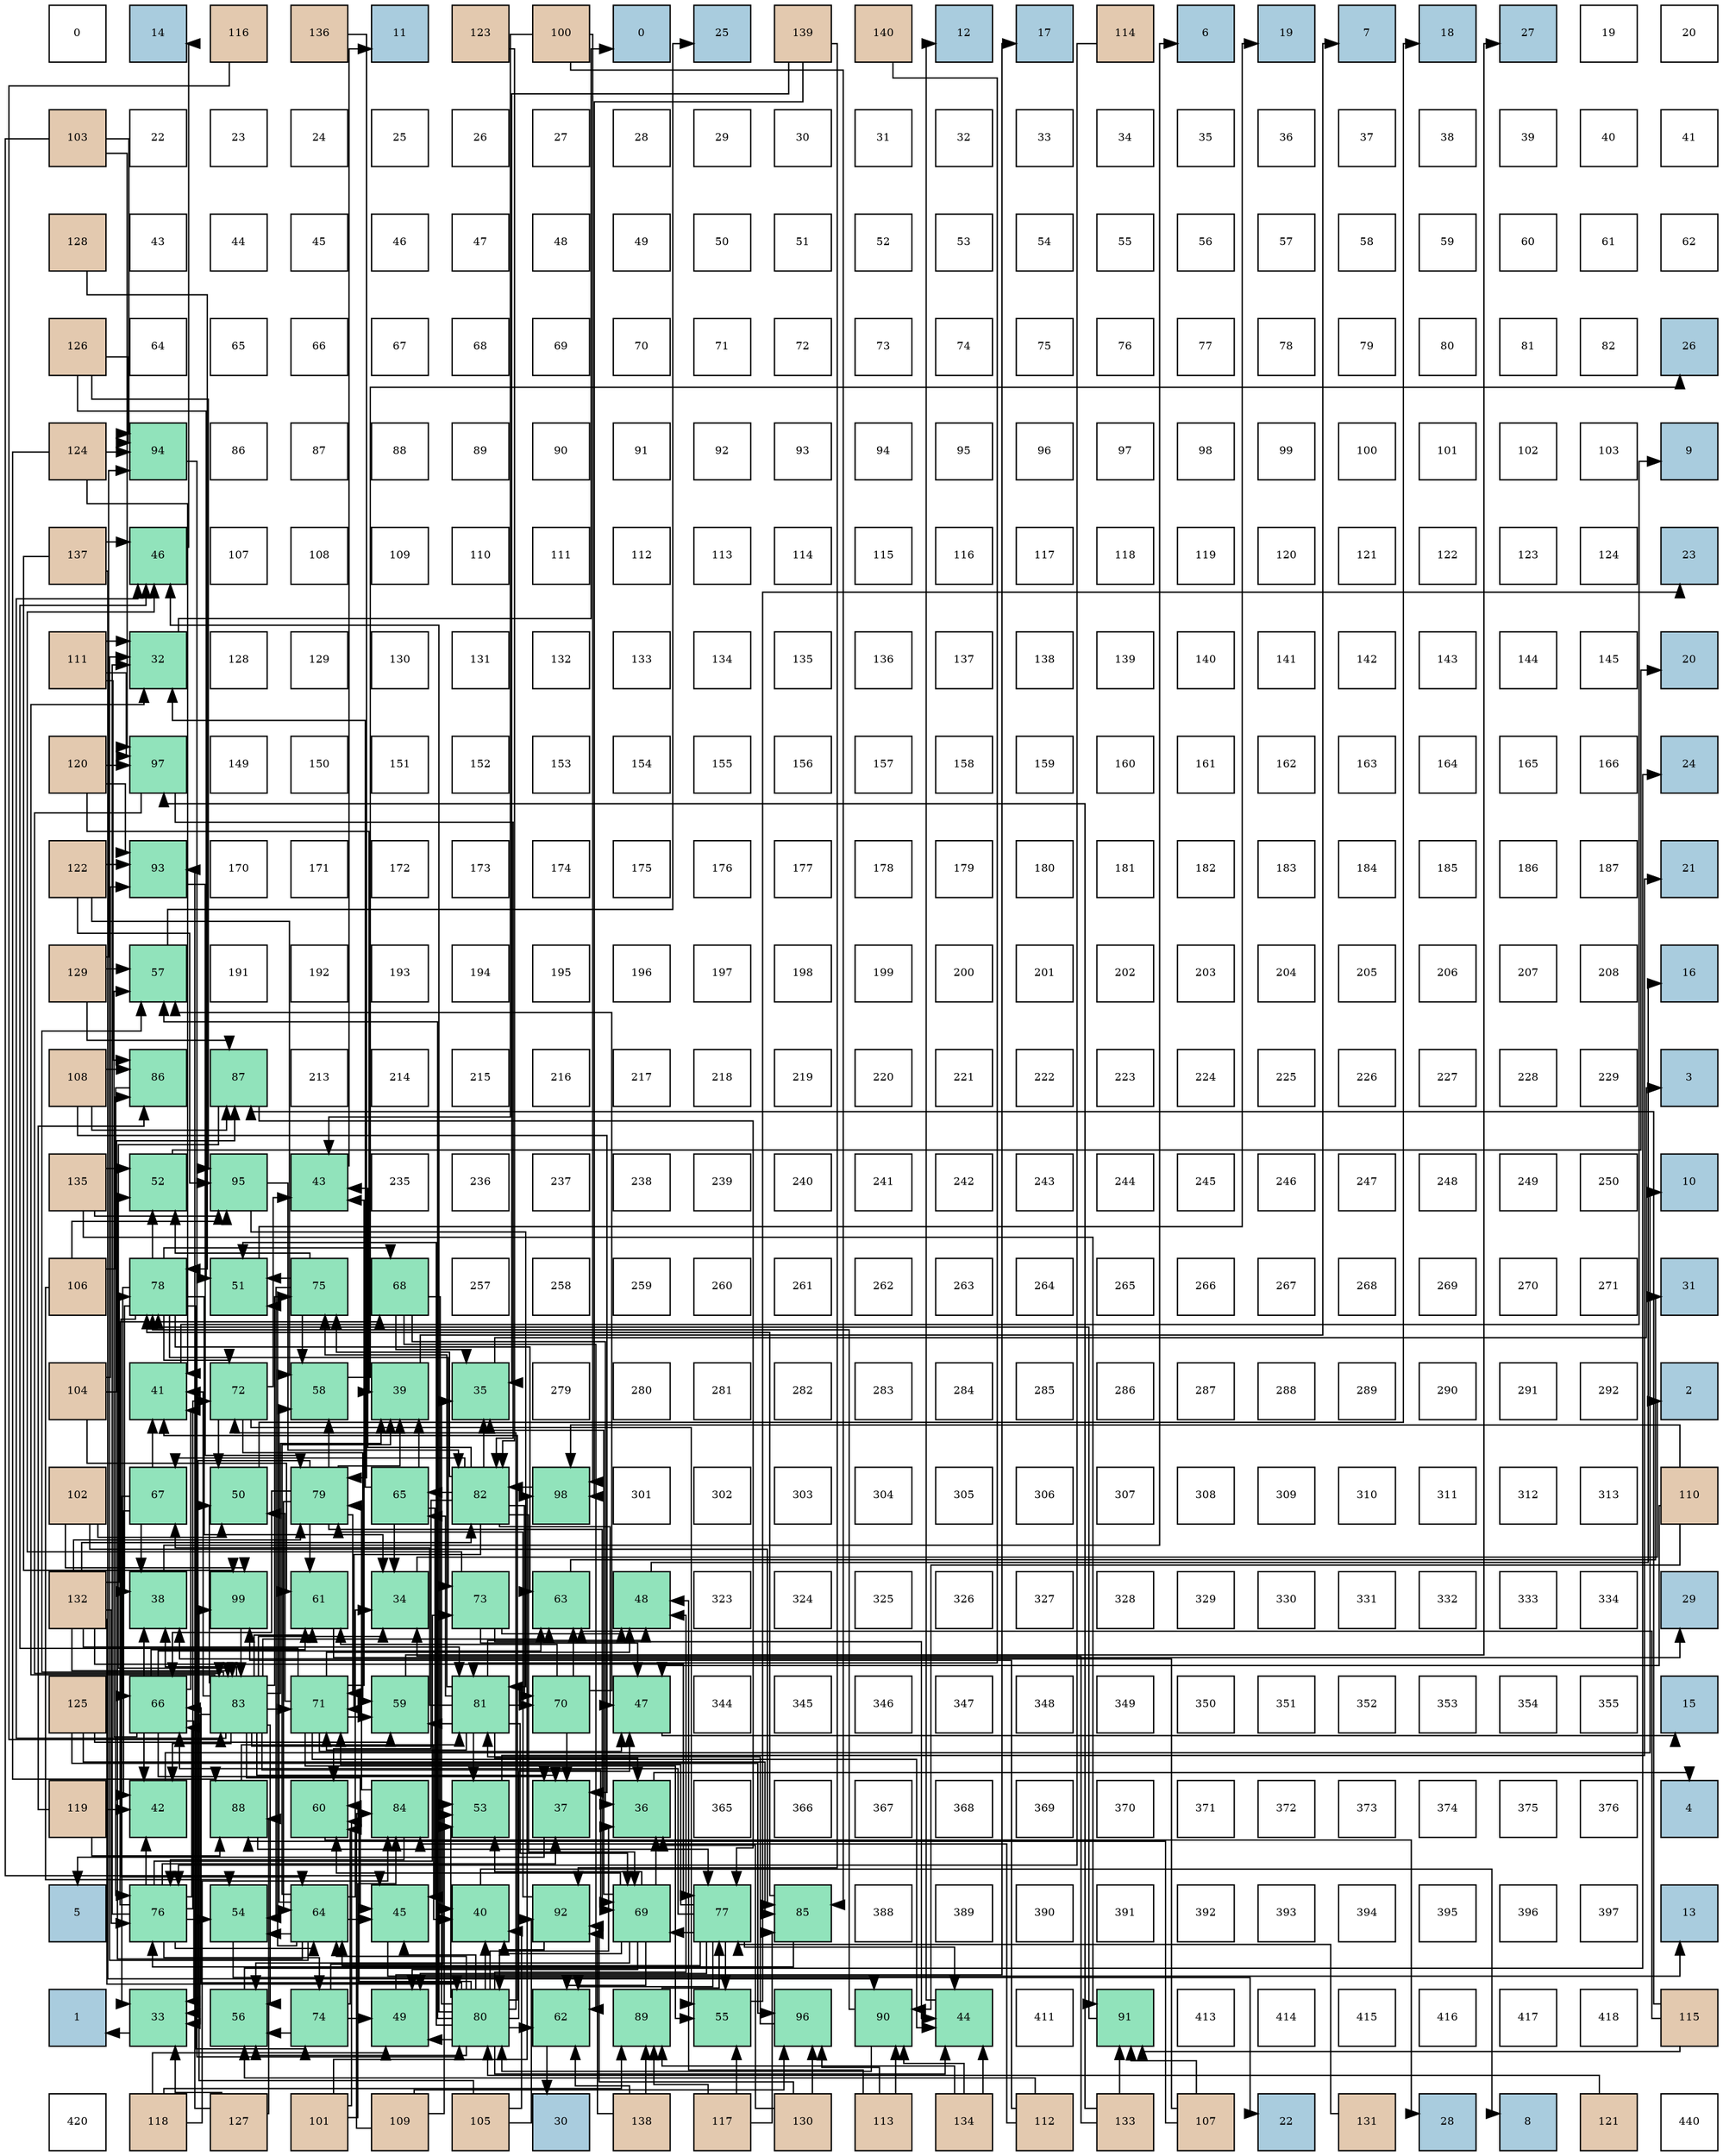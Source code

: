 digraph layout{
 rankdir=TB;
 splines=ortho;
 node [style=filled shape=square fixedsize=true width=0.6];
0[label="0", fontsize=8, fillcolor="#ffffff"];
1[label="14", fontsize=8, fillcolor="#a9ccde"];
2[label="116", fontsize=8, fillcolor="#e3c9af"];
3[label="136", fontsize=8, fillcolor="#e3c9af"];
4[label="11", fontsize=8, fillcolor="#a9ccde"];
5[label="123", fontsize=8, fillcolor="#e3c9af"];
6[label="100", fontsize=8, fillcolor="#e3c9af"];
7[label="0", fontsize=8, fillcolor="#a9ccde"];
8[label="25", fontsize=8, fillcolor="#a9ccde"];
9[label="139", fontsize=8, fillcolor="#e3c9af"];
10[label="140", fontsize=8, fillcolor="#e3c9af"];
11[label="12", fontsize=8, fillcolor="#a9ccde"];
12[label="17", fontsize=8, fillcolor="#a9ccde"];
13[label="114", fontsize=8, fillcolor="#e3c9af"];
14[label="6", fontsize=8, fillcolor="#a9ccde"];
15[label="19", fontsize=8, fillcolor="#a9ccde"];
16[label="7", fontsize=8, fillcolor="#a9ccde"];
17[label="18", fontsize=8, fillcolor="#a9ccde"];
18[label="27", fontsize=8, fillcolor="#a9ccde"];
19[label="19", fontsize=8, fillcolor="#ffffff"];
20[label="20", fontsize=8, fillcolor="#ffffff"];
21[label="103", fontsize=8, fillcolor="#e3c9af"];
22[label="22", fontsize=8, fillcolor="#ffffff"];
23[label="23", fontsize=8, fillcolor="#ffffff"];
24[label="24", fontsize=8, fillcolor="#ffffff"];
25[label="25", fontsize=8, fillcolor="#ffffff"];
26[label="26", fontsize=8, fillcolor="#ffffff"];
27[label="27", fontsize=8, fillcolor="#ffffff"];
28[label="28", fontsize=8, fillcolor="#ffffff"];
29[label="29", fontsize=8, fillcolor="#ffffff"];
30[label="30", fontsize=8, fillcolor="#ffffff"];
31[label="31", fontsize=8, fillcolor="#ffffff"];
32[label="32", fontsize=8, fillcolor="#ffffff"];
33[label="33", fontsize=8, fillcolor="#ffffff"];
34[label="34", fontsize=8, fillcolor="#ffffff"];
35[label="35", fontsize=8, fillcolor="#ffffff"];
36[label="36", fontsize=8, fillcolor="#ffffff"];
37[label="37", fontsize=8, fillcolor="#ffffff"];
38[label="38", fontsize=8, fillcolor="#ffffff"];
39[label="39", fontsize=8, fillcolor="#ffffff"];
40[label="40", fontsize=8, fillcolor="#ffffff"];
41[label="41", fontsize=8, fillcolor="#ffffff"];
42[label="128", fontsize=8, fillcolor="#e3c9af"];
43[label="43", fontsize=8, fillcolor="#ffffff"];
44[label="44", fontsize=8, fillcolor="#ffffff"];
45[label="45", fontsize=8, fillcolor="#ffffff"];
46[label="46", fontsize=8, fillcolor="#ffffff"];
47[label="47", fontsize=8, fillcolor="#ffffff"];
48[label="48", fontsize=8, fillcolor="#ffffff"];
49[label="49", fontsize=8, fillcolor="#ffffff"];
50[label="50", fontsize=8, fillcolor="#ffffff"];
51[label="51", fontsize=8, fillcolor="#ffffff"];
52[label="52", fontsize=8, fillcolor="#ffffff"];
53[label="53", fontsize=8, fillcolor="#ffffff"];
54[label="54", fontsize=8, fillcolor="#ffffff"];
55[label="55", fontsize=8, fillcolor="#ffffff"];
56[label="56", fontsize=8, fillcolor="#ffffff"];
57[label="57", fontsize=8, fillcolor="#ffffff"];
58[label="58", fontsize=8, fillcolor="#ffffff"];
59[label="59", fontsize=8, fillcolor="#ffffff"];
60[label="60", fontsize=8, fillcolor="#ffffff"];
61[label="61", fontsize=8, fillcolor="#ffffff"];
62[label="62", fontsize=8, fillcolor="#ffffff"];
63[label="126", fontsize=8, fillcolor="#e3c9af"];
64[label="64", fontsize=8, fillcolor="#ffffff"];
65[label="65", fontsize=8, fillcolor="#ffffff"];
66[label="66", fontsize=8, fillcolor="#ffffff"];
67[label="67", fontsize=8, fillcolor="#ffffff"];
68[label="68", fontsize=8, fillcolor="#ffffff"];
69[label="69", fontsize=8, fillcolor="#ffffff"];
70[label="70", fontsize=8, fillcolor="#ffffff"];
71[label="71", fontsize=8, fillcolor="#ffffff"];
72[label="72", fontsize=8, fillcolor="#ffffff"];
73[label="73", fontsize=8, fillcolor="#ffffff"];
74[label="74", fontsize=8, fillcolor="#ffffff"];
75[label="75", fontsize=8, fillcolor="#ffffff"];
76[label="76", fontsize=8, fillcolor="#ffffff"];
77[label="77", fontsize=8, fillcolor="#ffffff"];
78[label="78", fontsize=8, fillcolor="#ffffff"];
79[label="79", fontsize=8, fillcolor="#ffffff"];
80[label="80", fontsize=8, fillcolor="#ffffff"];
81[label="81", fontsize=8, fillcolor="#ffffff"];
82[label="82", fontsize=8, fillcolor="#ffffff"];
83[label="26", fontsize=8, fillcolor="#a9ccde"];
84[label="124", fontsize=8, fillcolor="#e3c9af"];
85[label="94", fontsize=8, fillcolor="#91e3bb"];
86[label="86", fontsize=8, fillcolor="#ffffff"];
87[label="87", fontsize=8, fillcolor="#ffffff"];
88[label="88", fontsize=8, fillcolor="#ffffff"];
89[label="89", fontsize=8, fillcolor="#ffffff"];
90[label="90", fontsize=8, fillcolor="#ffffff"];
91[label="91", fontsize=8, fillcolor="#ffffff"];
92[label="92", fontsize=8, fillcolor="#ffffff"];
93[label="93", fontsize=8, fillcolor="#ffffff"];
94[label="94", fontsize=8, fillcolor="#ffffff"];
95[label="95", fontsize=8, fillcolor="#ffffff"];
96[label="96", fontsize=8, fillcolor="#ffffff"];
97[label="97", fontsize=8, fillcolor="#ffffff"];
98[label="98", fontsize=8, fillcolor="#ffffff"];
99[label="99", fontsize=8, fillcolor="#ffffff"];
100[label="100", fontsize=8, fillcolor="#ffffff"];
101[label="101", fontsize=8, fillcolor="#ffffff"];
102[label="102", fontsize=8, fillcolor="#ffffff"];
103[label="103", fontsize=8, fillcolor="#ffffff"];
104[label="9", fontsize=8, fillcolor="#a9ccde"];
105[label="137", fontsize=8, fillcolor="#e3c9af"];
106[label="46", fontsize=8, fillcolor="#91e3bb"];
107[label="107", fontsize=8, fillcolor="#ffffff"];
108[label="108", fontsize=8, fillcolor="#ffffff"];
109[label="109", fontsize=8, fillcolor="#ffffff"];
110[label="110", fontsize=8, fillcolor="#ffffff"];
111[label="111", fontsize=8, fillcolor="#ffffff"];
112[label="112", fontsize=8, fillcolor="#ffffff"];
113[label="113", fontsize=8, fillcolor="#ffffff"];
114[label="114", fontsize=8, fillcolor="#ffffff"];
115[label="115", fontsize=8, fillcolor="#ffffff"];
116[label="116", fontsize=8, fillcolor="#ffffff"];
117[label="117", fontsize=8, fillcolor="#ffffff"];
118[label="118", fontsize=8, fillcolor="#ffffff"];
119[label="119", fontsize=8, fillcolor="#ffffff"];
120[label="120", fontsize=8, fillcolor="#ffffff"];
121[label="121", fontsize=8, fillcolor="#ffffff"];
122[label="122", fontsize=8, fillcolor="#ffffff"];
123[label="123", fontsize=8, fillcolor="#ffffff"];
124[label="124", fontsize=8, fillcolor="#ffffff"];
125[label="23", fontsize=8, fillcolor="#a9ccde"];
126[label="111", fontsize=8, fillcolor="#e3c9af"];
127[label="32", fontsize=8, fillcolor="#91e3bb"];
128[label="128", fontsize=8, fillcolor="#ffffff"];
129[label="129", fontsize=8, fillcolor="#ffffff"];
130[label="130", fontsize=8, fillcolor="#ffffff"];
131[label="131", fontsize=8, fillcolor="#ffffff"];
132[label="132", fontsize=8, fillcolor="#ffffff"];
133[label="133", fontsize=8, fillcolor="#ffffff"];
134[label="134", fontsize=8, fillcolor="#ffffff"];
135[label="135", fontsize=8, fillcolor="#ffffff"];
136[label="136", fontsize=8, fillcolor="#ffffff"];
137[label="137", fontsize=8, fillcolor="#ffffff"];
138[label="138", fontsize=8, fillcolor="#ffffff"];
139[label="139", fontsize=8, fillcolor="#ffffff"];
140[label="140", fontsize=8, fillcolor="#ffffff"];
141[label="141", fontsize=8, fillcolor="#ffffff"];
142[label="142", fontsize=8, fillcolor="#ffffff"];
143[label="143", fontsize=8, fillcolor="#ffffff"];
144[label="144", fontsize=8, fillcolor="#ffffff"];
145[label="145", fontsize=8, fillcolor="#ffffff"];
146[label="20", fontsize=8, fillcolor="#a9ccde"];
147[label="120", fontsize=8, fillcolor="#e3c9af"];
148[label="97", fontsize=8, fillcolor="#91e3bb"];
149[label="149", fontsize=8, fillcolor="#ffffff"];
150[label="150", fontsize=8, fillcolor="#ffffff"];
151[label="151", fontsize=8, fillcolor="#ffffff"];
152[label="152", fontsize=8, fillcolor="#ffffff"];
153[label="153", fontsize=8, fillcolor="#ffffff"];
154[label="154", fontsize=8, fillcolor="#ffffff"];
155[label="155", fontsize=8, fillcolor="#ffffff"];
156[label="156", fontsize=8, fillcolor="#ffffff"];
157[label="157", fontsize=8, fillcolor="#ffffff"];
158[label="158", fontsize=8, fillcolor="#ffffff"];
159[label="159", fontsize=8, fillcolor="#ffffff"];
160[label="160", fontsize=8, fillcolor="#ffffff"];
161[label="161", fontsize=8, fillcolor="#ffffff"];
162[label="162", fontsize=8, fillcolor="#ffffff"];
163[label="163", fontsize=8, fillcolor="#ffffff"];
164[label="164", fontsize=8, fillcolor="#ffffff"];
165[label="165", fontsize=8, fillcolor="#ffffff"];
166[label="166", fontsize=8, fillcolor="#ffffff"];
167[label="24", fontsize=8, fillcolor="#a9ccde"];
168[label="122", fontsize=8, fillcolor="#e3c9af"];
169[label="93", fontsize=8, fillcolor="#91e3bb"];
170[label="170", fontsize=8, fillcolor="#ffffff"];
171[label="171", fontsize=8, fillcolor="#ffffff"];
172[label="172", fontsize=8, fillcolor="#ffffff"];
173[label="173", fontsize=8, fillcolor="#ffffff"];
174[label="174", fontsize=8, fillcolor="#ffffff"];
175[label="175", fontsize=8, fillcolor="#ffffff"];
176[label="176", fontsize=8, fillcolor="#ffffff"];
177[label="177", fontsize=8, fillcolor="#ffffff"];
178[label="178", fontsize=8, fillcolor="#ffffff"];
179[label="179", fontsize=8, fillcolor="#ffffff"];
180[label="180", fontsize=8, fillcolor="#ffffff"];
181[label="181", fontsize=8, fillcolor="#ffffff"];
182[label="182", fontsize=8, fillcolor="#ffffff"];
183[label="183", fontsize=8, fillcolor="#ffffff"];
184[label="184", fontsize=8, fillcolor="#ffffff"];
185[label="185", fontsize=8, fillcolor="#ffffff"];
186[label="186", fontsize=8, fillcolor="#ffffff"];
187[label="187", fontsize=8, fillcolor="#ffffff"];
188[label="21", fontsize=8, fillcolor="#a9ccde"];
189[label="129", fontsize=8, fillcolor="#e3c9af"];
190[label="57", fontsize=8, fillcolor="#91e3bb"];
191[label="191", fontsize=8, fillcolor="#ffffff"];
192[label="192", fontsize=8, fillcolor="#ffffff"];
193[label="193", fontsize=8, fillcolor="#ffffff"];
194[label="194", fontsize=8, fillcolor="#ffffff"];
195[label="195", fontsize=8, fillcolor="#ffffff"];
196[label="196", fontsize=8, fillcolor="#ffffff"];
197[label="197", fontsize=8, fillcolor="#ffffff"];
198[label="198", fontsize=8, fillcolor="#ffffff"];
199[label="199", fontsize=8, fillcolor="#ffffff"];
200[label="200", fontsize=8, fillcolor="#ffffff"];
201[label="201", fontsize=8, fillcolor="#ffffff"];
202[label="202", fontsize=8, fillcolor="#ffffff"];
203[label="203", fontsize=8, fillcolor="#ffffff"];
204[label="204", fontsize=8, fillcolor="#ffffff"];
205[label="205", fontsize=8, fillcolor="#ffffff"];
206[label="206", fontsize=8, fillcolor="#ffffff"];
207[label="207", fontsize=8, fillcolor="#ffffff"];
208[label="208", fontsize=8, fillcolor="#ffffff"];
209[label="16", fontsize=8, fillcolor="#a9ccde"];
210[label="108", fontsize=8, fillcolor="#e3c9af"];
211[label="86", fontsize=8, fillcolor="#91e3bb"];
212[label="87", fontsize=8, fillcolor="#91e3bb"];
213[label="213", fontsize=8, fillcolor="#ffffff"];
214[label="214", fontsize=8, fillcolor="#ffffff"];
215[label="215", fontsize=8, fillcolor="#ffffff"];
216[label="216", fontsize=8, fillcolor="#ffffff"];
217[label="217", fontsize=8, fillcolor="#ffffff"];
218[label="218", fontsize=8, fillcolor="#ffffff"];
219[label="219", fontsize=8, fillcolor="#ffffff"];
220[label="220", fontsize=8, fillcolor="#ffffff"];
221[label="221", fontsize=8, fillcolor="#ffffff"];
222[label="222", fontsize=8, fillcolor="#ffffff"];
223[label="223", fontsize=8, fillcolor="#ffffff"];
224[label="224", fontsize=8, fillcolor="#ffffff"];
225[label="225", fontsize=8, fillcolor="#ffffff"];
226[label="226", fontsize=8, fillcolor="#ffffff"];
227[label="227", fontsize=8, fillcolor="#ffffff"];
228[label="228", fontsize=8, fillcolor="#ffffff"];
229[label="229", fontsize=8, fillcolor="#ffffff"];
230[label="3", fontsize=8, fillcolor="#a9ccde"];
231[label="135", fontsize=8, fillcolor="#e3c9af"];
232[label="52", fontsize=8, fillcolor="#91e3bb"];
233[label="95", fontsize=8, fillcolor="#91e3bb"];
234[label="43", fontsize=8, fillcolor="#91e3bb"];
235[label="235", fontsize=8, fillcolor="#ffffff"];
236[label="236", fontsize=8, fillcolor="#ffffff"];
237[label="237", fontsize=8, fillcolor="#ffffff"];
238[label="238", fontsize=8, fillcolor="#ffffff"];
239[label="239", fontsize=8, fillcolor="#ffffff"];
240[label="240", fontsize=8, fillcolor="#ffffff"];
241[label="241", fontsize=8, fillcolor="#ffffff"];
242[label="242", fontsize=8, fillcolor="#ffffff"];
243[label="243", fontsize=8, fillcolor="#ffffff"];
244[label="244", fontsize=8, fillcolor="#ffffff"];
245[label="245", fontsize=8, fillcolor="#ffffff"];
246[label="246", fontsize=8, fillcolor="#ffffff"];
247[label="247", fontsize=8, fillcolor="#ffffff"];
248[label="248", fontsize=8, fillcolor="#ffffff"];
249[label="249", fontsize=8, fillcolor="#ffffff"];
250[label="250", fontsize=8, fillcolor="#ffffff"];
251[label="10", fontsize=8, fillcolor="#a9ccde"];
252[label="106", fontsize=8, fillcolor="#e3c9af"];
253[label="78", fontsize=8, fillcolor="#91e3bb"];
254[label="51", fontsize=8, fillcolor="#91e3bb"];
255[label="75", fontsize=8, fillcolor="#91e3bb"];
256[label="68", fontsize=8, fillcolor="#91e3bb"];
257[label="257", fontsize=8, fillcolor="#ffffff"];
258[label="258", fontsize=8, fillcolor="#ffffff"];
259[label="259", fontsize=8, fillcolor="#ffffff"];
260[label="260", fontsize=8, fillcolor="#ffffff"];
261[label="261", fontsize=8, fillcolor="#ffffff"];
262[label="262", fontsize=8, fillcolor="#ffffff"];
263[label="263", fontsize=8, fillcolor="#ffffff"];
264[label="264", fontsize=8, fillcolor="#ffffff"];
265[label="265", fontsize=8, fillcolor="#ffffff"];
266[label="266", fontsize=8, fillcolor="#ffffff"];
267[label="267", fontsize=8, fillcolor="#ffffff"];
268[label="268", fontsize=8, fillcolor="#ffffff"];
269[label="269", fontsize=8, fillcolor="#ffffff"];
270[label="270", fontsize=8, fillcolor="#ffffff"];
271[label="271", fontsize=8, fillcolor="#ffffff"];
272[label="31", fontsize=8, fillcolor="#a9ccde"];
273[label="104", fontsize=8, fillcolor="#e3c9af"];
274[label="41", fontsize=8, fillcolor="#91e3bb"];
275[label="72", fontsize=8, fillcolor="#91e3bb"];
276[label="58", fontsize=8, fillcolor="#91e3bb"];
277[label="39", fontsize=8, fillcolor="#91e3bb"];
278[label="35", fontsize=8, fillcolor="#91e3bb"];
279[label="279", fontsize=8, fillcolor="#ffffff"];
280[label="280", fontsize=8, fillcolor="#ffffff"];
281[label="281", fontsize=8, fillcolor="#ffffff"];
282[label="282", fontsize=8, fillcolor="#ffffff"];
283[label="283", fontsize=8, fillcolor="#ffffff"];
284[label="284", fontsize=8, fillcolor="#ffffff"];
285[label="285", fontsize=8, fillcolor="#ffffff"];
286[label="286", fontsize=8, fillcolor="#ffffff"];
287[label="287", fontsize=8, fillcolor="#ffffff"];
288[label="288", fontsize=8, fillcolor="#ffffff"];
289[label="289", fontsize=8, fillcolor="#ffffff"];
290[label="290", fontsize=8, fillcolor="#ffffff"];
291[label="291", fontsize=8, fillcolor="#ffffff"];
292[label="292", fontsize=8, fillcolor="#ffffff"];
293[label="2", fontsize=8, fillcolor="#a9ccde"];
294[label="102", fontsize=8, fillcolor="#e3c9af"];
295[label="67", fontsize=8, fillcolor="#91e3bb"];
296[label="50", fontsize=8, fillcolor="#91e3bb"];
297[label="79", fontsize=8, fillcolor="#91e3bb"];
298[label="65", fontsize=8, fillcolor="#91e3bb"];
299[label="82", fontsize=8, fillcolor="#91e3bb"];
300[label="98", fontsize=8, fillcolor="#91e3bb"];
301[label="301", fontsize=8, fillcolor="#ffffff"];
302[label="302", fontsize=8, fillcolor="#ffffff"];
303[label="303", fontsize=8, fillcolor="#ffffff"];
304[label="304", fontsize=8, fillcolor="#ffffff"];
305[label="305", fontsize=8, fillcolor="#ffffff"];
306[label="306", fontsize=8, fillcolor="#ffffff"];
307[label="307", fontsize=8, fillcolor="#ffffff"];
308[label="308", fontsize=8, fillcolor="#ffffff"];
309[label="309", fontsize=8, fillcolor="#ffffff"];
310[label="310", fontsize=8, fillcolor="#ffffff"];
311[label="311", fontsize=8, fillcolor="#ffffff"];
312[label="312", fontsize=8, fillcolor="#ffffff"];
313[label="313", fontsize=8, fillcolor="#ffffff"];
314[label="110", fontsize=8, fillcolor="#e3c9af"];
315[label="132", fontsize=8, fillcolor="#e3c9af"];
316[label="38", fontsize=8, fillcolor="#91e3bb"];
317[label="99", fontsize=8, fillcolor="#91e3bb"];
318[label="61", fontsize=8, fillcolor="#91e3bb"];
319[label="34", fontsize=8, fillcolor="#91e3bb"];
320[label="73", fontsize=8, fillcolor="#91e3bb"];
321[label="63", fontsize=8, fillcolor="#91e3bb"];
322[label="48", fontsize=8, fillcolor="#91e3bb"];
323[label="323", fontsize=8, fillcolor="#ffffff"];
324[label="324", fontsize=8, fillcolor="#ffffff"];
325[label="325", fontsize=8, fillcolor="#ffffff"];
326[label="326", fontsize=8, fillcolor="#ffffff"];
327[label="327", fontsize=8, fillcolor="#ffffff"];
328[label="328", fontsize=8, fillcolor="#ffffff"];
329[label="329", fontsize=8, fillcolor="#ffffff"];
330[label="330", fontsize=8, fillcolor="#ffffff"];
331[label="331", fontsize=8, fillcolor="#ffffff"];
332[label="332", fontsize=8, fillcolor="#ffffff"];
333[label="333", fontsize=8, fillcolor="#ffffff"];
334[label="334", fontsize=8, fillcolor="#ffffff"];
335[label="29", fontsize=8, fillcolor="#a9ccde"];
336[label="125", fontsize=8, fillcolor="#e3c9af"];
337[label="66", fontsize=8, fillcolor="#91e3bb"];
338[label="83", fontsize=8, fillcolor="#91e3bb"];
339[label="71", fontsize=8, fillcolor="#91e3bb"];
340[label="59", fontsize=8, fillcolor="#91e3bb"];
341[label="81", fontsize=8, fillcolor="#91e3bb"];
342[label="70", fontsize=8, fillcolor="#91e3bb"];
343[label="47", fontsize=8, fillcolor="#91e3bb"];
344[label="344", fontsize=8, fillcolor="#ffffff"];
345[label="345", fontsize=8, fillcolor="#ffffff"];
346[label="346", fontsize=8, fillcolor="#ffffff"];
347[label="347", fontsize=8, fillcolor="#ffffff"];
348[label="348", fontsize=8, fillcolor="#ffffff"];
349[label="349", fontsize=8, fillcolor="#ffffff"];
350[label="350", fontsize=8, fillcolor="#ffffff"];
351[label="351", fontsize=8, fillcolor="#ffffff"];
352[label="352", fontsize=8, fillcolor="#ffffff"];
353[label="353", fontsize=8, fillcolor="#ffffff"];
354[label="354", fontsize=8, fillcolor="#ffffff"];
355[label="355", fontsize=8, fillcolor="#ffffff"];
356[label="15", fontsize=8, fillcolor="#a9ccde"];
357[label="119", fontsize=8, fillcolor="#e3c9af"];
358[label="42", fontsize=8, fillcolor="#91e3bb"];
359[label="88", fontsize=8, fillcolor="#91e3bb"];
360[label="60", fontsize=8, fillcolor="#91e3bb"];
361[label="84", fontsize=8, fillcolor="#91e3bb"];
362[label="53", fontsize=8, fillcolor="#91e3bb"];
363[label="37", fontsize=8, fillcolor="#91e3bb"];
364[label="36", fontsize=8, fillcolor="#91e3bb"];
365[label="365", fontsize=8, fillcolor="#ffffff"];
366[label="366", fontsize=8, fillcolor="#ffffff"];
367[label="367", fontsize=8, fillcolor="#ffffff"];
368[label="368", fontsize=8, fillcolor="#ffffff"];
369[label="369", fontsize=8, fillcolor="#ffffff"];
370[label="370", fontsize=8, fillcolor="#ffffff"];
371[label="371", fontsize=8, fillcolor="#ffffff"];
372[label="372", fontsize=8, fillcolor="#ffffff"];
373[label="373", fontsize=8, fillcolor="#ffffff"];
374[label="374", fontsize=8, fillcolor="#ffffff"];
375[label="375", fontsize=8, fillcolor="#ffffff"];
376[label="376", fontsize=8, fillcolor="#ffffff"];
377[label="4", fontsize=8, fillcolor="#a9ccde"];
378[label="5", fontsize=8, fillcolor="#a9ccde"];
379[label="76", fontsize=8, fillcolor="#91e3bb"];
380[label="54", fontsize=8, fillcolor="#91e3bb"];
381[label="64", fontsize=8, fillcolor="#91e3bb"];
382[label="45", fontsize=8, fillcolor="#91e3bb"];
383[label="40", fontsize=8, fillcolor="#91e3bb"];
384[label="92", fontsize=8, fillcolor="#91e3bb"];
385[label="69", fontsize=8, fillcolor="#91e3bb"];
386[label="77", fontsize=8, fillcolor="#91e3bb"];
387[label="85", fontsize=8, fillcolor="#91e3bb"];
388[label="388", fontsize=8, fillcolor="#ffffff"];
389[label="389", fontsize=8, fillcolor="#ffffff"];
390[label="390", fontsize=8, fillcolor="#ffffff"];
391[label="391", fontsize=8, fillcolor="#ffffff"];
392[label="392", fontsize=8, fillcolor="#ffffff"];
393[label="393", fontsize=8, fillcolor="#ffffff"];
394[label="394", fontsize=8, fillcolor="#ffffff"];
395[label="395", fontsize=8, fillcolor="#ffffff"];
396[label="396", fontsize=8, fillcolor="#ffffff"];
397[label="397", fontsize=8, fillcolor="#ffffff"];
398[label="13", fontsize=8, fillcolor="#a9ccde"];
399[label="1", fontsize=8, fillcolor="#a9ccde"];
400[label="33", fontsize=8, fillcolor="#91e3bb"];
401[label="56", fontsize=8, fillcolor="#91e3bb"];
402[label="74", fontsize=8, fillcolor="#91e3bb"];
403[label="49", fontsize=8, fillcolor="#91e3bb"];
404[label="80", fontsize=8, fillcolor="#91e3bb"];
405[label="62", fontsize=8, fillcolor="#91e3bb"];
406[label="89", fontsize=8, fillcolor="#91e3bb"];
407[label="55", fontsize=8, fillcolor="#91e3bb"];
408[label="96", fontsize=8, fillcolor="#91e3bb"];
409[label="90", fontsize=8, fillcolor="#91e3bb"];
410[label="44", fontsize=8, fillcolor="#91e3bb"];
411[label="411", fontsize=8, fillcolor="#ffffff"];
412[label="91", fontsize=8, fillcolor="#91e3bb"];
413[label="413", fontsize=8, fillcolor="#ffffff"];
414[label="414", fontsize=8, fillcolor="#ffffff"];
415[label="415", fontsize=8, fillcolor="#ffffff"];
416[label="416", fontsize=8, fillcolor="#ffffff"];
417[label="417", fontsize=8, fillcolor="#ffffff"];
418[label="418", fontsize=8, fillcolor="#ffffff"];
419[label="115", fontsize=8, fillcolor="#e3c9af"];
420[label="420", fontsize=8, fillcolor="#ffffff"];
421[label="118", fontsize=8, fillcolor="#e3c9af"];
422[label="127", fontsize=8, fillcolor="#e3c9af"];
423[label="101", fontsize=8, fillcolor="#e3c9af"];
424[label="109", fontsize=8, fillcolor="#e3c9af"];
425[label="105", fontsize=8, fillcolor="#e3c9af"];
426[label="30", fontsize=8, fillcolor="#a9ccde"];
427[label="138", fontsize=8, fillcolor="#e3c9af"];
428[label="117", fontsize=8, fillcolor="#e3c9af"];
429[label="130", fontsize=8, fillcolor="#e3c9af"];
430[label="113", fontsize=8, fillcolor="#e3c9af"];
431[label="134", fontsize=8, fillcolor="#e3c9af"];
432[label="112", fontsize=8, fillcolor="#e3c9af"];
433[label="133", fontsize=8, fillcolor="#e3c9af"];
434[label="107", fontsize=8, fillcolor="#e3c9af"];
435[label="22", fontsize=8, fillcolor="#a9ccde"];
436[label="131", fontsize=8, fillcolor="#e3c9af"];
437[label="28", fontsize=8, fillcolor="#a9ccde"];
438[label="8", fontsize=8, fillcolor="#a9ccde"];
439[label="121", fontsize=8, fillcolor="#e3c9af"];
440[label="440", fontsize=8, fillcolor="#ffffff"];
edge [constraint=false, style=vis];127 -> 7;
400 -> 399;
319 -> 293;
278 -> 230;
364 -> 377;
363 -> 378;
316 -> 14;
277 -> 16;
383 -> 438;
274 -> 104;
358 -> 251;
234 -> 4;
410 -> 11;
382 -> 398;
106 -> 1;
343 -> 356;
322 -> 209;
403 -> 12;
296 -> 17;
254 -> 15;
232 -> 146;
362 -> 188;
380 -> 435;
407 -> 125;
401 -> 167;
190 -> 8;
276 -> 83;
340 -> 18;
360 -> 437;
318 -> 335;
405 -> 426;
321 -> 272;
381 -> 127;
381 -> 319;
381 -> 277;
381 -> 382;
381 -> 254;
381 -> 232;
381 -> 380;
381 -> 276;
298 -> 127;
298 -> 319;
298 -> 277;
298 -> 382;
337 -> 400;
337 -> 363;
337 -> 316;
337 -> 274;
337 -> 358;
337 -> 190;
337 -> 318;
337 -> 321;
295 -> 400;
295 -> 316;
295 -> 274;
295 -> 358;
256 -> 278;
256 -> 364;
256 -> 383;
256 -> 405;
385 -> 278;
385 -> 364;
385 -> 383;
385 -> 403;
385 -> 362;
385 -> 401;
385 -> 360;
385 -> 405;
342 -> 363;
342 -> 190;
342 -> 318;
342 -> 321;
339 -> 234;
339 -> 410;
339 -> 106;
339 -> 343;
339 -> 322;
339 -> 296;
339 -> 407;
339 -> 340;
275 -> 234;
275 -> 296;
275 -> 407;
275 -> 340;
320 -> 410;
320 -> 106;
320 -> 343;
320 -> 322;
402 -> 403;
402 -> 362;
402 -> 401;
402 -> 360;
255 -> 254;
255 -> 232;
255 -> 380;
255 -> 276;
379 -> 127;
379 -> 363;
379 -> 358;
379 -> 380;
379 -> 381;
379 -> 337;
379 -> 256;
379 -> 275;
379 -> 320;
379 -> 402;
386 -> 410;
386 -> 403;
386 -> 407;
386 -> 405;
386 -> 381;
386 -> 337;
386 -> 385;
386 -> 339;
253 -> 319;
253 -> 316;
253 -> 232;
253 -> 321;
253 -> 381;
253 -> 337;
253 -> 256;
253 -> 275;
253 -> 320;
253 -> 402;
297 -> 400;
297 -> 277;
297 -> 276;
297 -> 318;
297 -> 381;
297 -> 337;
297 -> 385;
297 -> 339;
404 -> 278;
404 -> 364;
404 -> 383;
404 -> 274;
404 -> 410;
404 -> 382;
404 -> 106;
404 -> 343;
404 -> 322;
404 -> 403;
404 -> 254;
404 -> 362;
404 -> 401;
404 -> 190;
404 -> 360;
404 -> 405;
404 -> 381;
404 -> 337;
404 -> 275;
341 -> 364;
341 -> 322;
341 -> 362;
341 -> 340;
341 -> 298;
341 -> 295;
341 -> 385;
341 -> 342;
341 -> 339;
341 -> 255;
299 -> 278;
299 -> 234;
299 -> 343;
299 -> 360;
299 -> 298;
299 -> 295;
299 -> 385;
299 -> 342;
299 -> 339;
299 -> 255;
338 -> 127;
338 -> 400;
338 -> 319;
338 -> 363;
338 -> 316;
338 -> 277;
338 -> 383;
338 -> 274;
338 -> 358;
338 -> 382;
338 -> 106;
338 -> 296;
338 -> 401;
338 -> 190;
338 -> 318;
338 -> 321;
338 -> 385;
338 -> 339;
338 -> 255;
361 -> 379;
361 -> 297;
387 -> 379;
387 -> 253;
211 -> 379;
212 -> 386;
212 -> 338;
359 -> 386;
359 -> 341;
406 -> 386;
409 -> 253;
409 -> 404;
412 -> 253;
384 -> 297;
384 -> 404;
169 -> 297;
85 -> 404;
233 -> 341;
233 -> 299;
408 -> 341;
148 -> 299;
148 -> 338;
300 -> 299;
317 -> 338;
6 -> 234;
6 -> 387;
6 -> 300;
423 -> 360;
423 -> 361;
423 -> 300;
294 -> 296;
294 -> 387;
294 -> 317;
21 -> 382;
21 -> 85;
21 -> 148;
273 -> 318;
273 -> 212;
273 -> 169;
425 -> 383;
425 -> 384;
425 -> 317;
252 -> 380;
252 -> 211;
252 -> 233;
434 -> 316;
434 -> 359;
434 -> 412;
210 -> 363;
210 -> 211;
210 -> 212;
424 -> 362;
424 -> 361;
424 -> 408;
314 -> 343;
314 -> 409;
314 -> 300;
126 -> 127;
126 -> 211;
126 -> 148;
432 -> 401;
432 -> 361;
432 -> 317;
430 -> 322;
430 -> 409;
430 -> 408;
13 -> 379;
419 -> 321;
419 -> 212;
419 -> 412;
2 -> 338;
428 -> 407;
428 -> 387;
428 -> 406;
421 -> 403;
421 -> 361;
421 -> 406;
357 -> 358;
357 -> 211;
357 -> 359;
147 -> 277;
147 -> 169;
147 -> 148;
439 -> 404;
168 -> 276;
168 -> 169;
168 -> 233;
5 -> 299;
84 -> 274;
84 -> 359;
84 -> 85;
336 -> 340;
336 -> 387;
336 -> 408;
63 -> 254;
63 -> 85;
63 -> 233;
422 -> 400;
422 -> 359;
422 -> 169;
42 -> 253;
189 -> 190;
189 -> 212;
189 -> 85;
429 -> 364;
429 -> 384;
429 -> 408;
436 -> 386;
315 -> 379;
315 -> 386;
315 -> 253;
315 -> 297;
315 -> 404;
315 -> 341;
315 -> 299;
315 -> 338;
433 -> 319;
433 -> 412;
433 -> 148;
431 -> 410;
431 -> 406;
431 -> 409;
231 -> 232;
231 -> 412;
231 -> 233;
3 -> 297;
105 -> 106;
105 -> 409;
105 -> 317;
427 -> 405;
427 -> 406;
427 -> 384;
9 -> 278;
9 -> 384;
9 -> 300;
10 -> 341;
edge [constraint=true, style=invis];
0 -> 21 -> 42 -> 63 -> 84 -> 105 -> 126 -> 147 -> 168 -> 189 -> 210 -> 231 -> 252 -> 273 -> 294 -> 315 -> 336 -> 357 -> 378 -> 399 -> 420;
1 -> 22 -> 43 -> 64 -> 85 -> 106 -> 127 -> 148 -> 169 -> 190 -> 211 -> 232 -> 253 -> 274 -> 295 -> 316 -> 337 -> 358 -> 379 -> 400 -> 421;
2 -> 23 -> 44 -> 65 -> 86 -> 107 -> 128 -> 149 -> 170 -> 191 -> 212 -> 233 -> 254 -> 275 -> 296 -> 317 -> 338 -> 359 -> 380 -> 401 -> 422;
3 -> 24 -> 45 -> 66 -> 87 -> 108 -> 129 -> 150 -> 171 -> 192 -> 213 -> 234 -> 255 -> 276 -> 297 -> 318 -> 339 -> 360 -> 381 -> 402 -> 423;
4 -> 25 -> 46 -> 67 -> 88 -> 109 -> 130 -> 151 -> 172 -> 193 -> 214 -> 235 -> 256 -> 277 -> 298 -> 319 -> 340 -> 361 -> 382 -> 403 -> 424;
5 -> 26 -> 47 -> 68 -> 89 -> 110 -> 131 -> 152 -> 173 -> 194 -> 215 -> 236 -> 257 -> 278 -> 299 -> 320 -> 341 -> 362 -> 383 -> 404 -> 425;
6 -> 27 -> 48 -> 69 -> 90 -> 111 -> 132 -> 153 -> 174 -> 195 -> 216 -> 237 -> 258 -> 279 -> 300 -> 321 -> 342 -> 363 -> 384 -> 405 -> 426;
7 -> 28 -> 49 -> 70 -> 91 -> 112 -> 133 -> 154 -> 175 -> 196 -> 217 -> 238 -> 259 -> 280 -> 301 -> 322 -> 343 -> 364 -> 385 -> 406 -> 427;
8 -> 29 -> 50 -> 71 -> 92 -> 113 -> 134 -> 155 -> 176 -> 197 -> 218 -> 239 -> 260 -> 281 -> 302 -> 323 -> 344 -> 365 -> 386 -> 407 -> 428;
9 -> 30 -> 51 -> 72 -> 93 -> 114 -> 135 -> 156 -> 177 -> 198 -> 219 -> 240 -> 261 -> 282 -> 303 -> 324 -> 345 -> 366 -> 387 -> 408 -> 429;
10 -> 31 -> 52 -> 73 -> 94 -> 115 -> 136 -> 157 -> 178 -> 199 -> 220 -> 241 -> 262 -> 283 -> 304 -> 325 -> 346 -> 367 -> 388 -> 409 -> 430;
11 -> 32 -> 53 -> 74 -> 95 -> 116 -> 137 -> 158 -> 179 -> 200 -> 221 -> 242 -> 263 -> 284 -> 305 -> 326 -> 347 -> 368 -> 389 -> 410 -> 431;
12 -> 33 -> 54 -> 75 -> 96 -> 117 -> 138 -> 159 -> 180 -> 201 -> 222 -> 243 -> 264 -> 285 -> 306 -> 327 -> 348 -> 369 -> 390 -> 411 -> 432;
13 -> 34 -> 55 -> 76 -> 97 -> 118 -> 139 -> 160 -> 181 -> 202 -> 223 -> 244 -> 265 -> 286 -> 307 -> 328 -> 349 -> 370 -> 391 -> 412 -> 433;
14 -> 35 -> 56 -> 77 -> 98 -> 119 -> 140 -> 161 -> 182 -> 203 -> 224 -> 245 -> 266 -> 287 -> 308 -> 329 -> 350 -> 371 -> 392 -> 413 -> 434;
15 -> 36 -> 57 -> 78 -> 99 -> 120 -> 141 -> 162 -> 183 -> 204 -> 225 -> 246 -> 267 -> 288 -> 309 -> 330 -> 351 -> 372 -> 393 -> 414 -> 435;
16 -> 37 -> 58 -> 79 -> 100 -> 121 -> 142 -> 163 -> 184 -> 205 -> 226 -> 247 -> 268 -> 289 -> 310 -> 331 -> 352 -> 373 -> 394 -> 415 -> 436;
17 -> 38 -> 59 -> 80 -> 101 -> 122 -> 143 -> 164 -> 185 -> 206 -> 227 -> 248 -> 269 -> 290 -> 311 -> 332 -> 353 -> 374 -> 395 -> 416 -> 437;
18 -> 39 -> 60 -> 81 -> 102 -> 123 -> 144 -> 165 -> 186 -> 207 -> 228 -> 249 -> 270 -> 291 -> 312 -> 333 -> 354 -> 375 -> 396 -> 417 -> 438;
19 -> 40 -> 61 -> 82 -> 103 -> 124 -> 145 -> 166 -> 187 -> 208 -> 229 -> 250 -> 271 -> 292 -> 313 -> 334 -> 355 -> 376 -> 397 -> 418 -> 439;
20 -> 41 -> 62 -> 83 -> 104 -> 125 -> 146 -> 167 -> 188 -> 209 -> 230 -> 251 -> 272 -> 293 -> 314 -> 335 -> 356 -> 377 -> 398 -> 419 -> 440;
rank = same {0 -> 1 -> 2 -> 3 -> 4 -> 5 -> 6 -> 7 -> 8 -> 9 -> 10 -> 11 -> 12 -> 13 -> 14 -> 15 -> 16 -> 17 -> 18 -> 19 -> 20};
rank = same {21 -> 22 -> 23 -> 24 -> 25 -> 26 -> 27 -> 28 -> 29 -> 30 -> 31 -> 32 -> 33 -> 34 -> 35 -> 36 -> 37 -> 38 -> 39 -> 40 -> 41};
rank = same {42 -> 43 -> 44 -> 45 -> 46 -> 47 -> 48 -> 49 -> 50 -> 51 -> 52 -> 53 -> 54 -> 55 -> 56 -> 57 -> 58 -> 59 -> 60 -> 61 -> 62};
rank = same {63 -> 64 -> 65 -> 66 -> 67 -> 68 -> 69 -> 70 -> 71 -> 72 -> 73 -> 74 -> 75 -> 76 -> 77 -> 78 -> 79 -> 80 -> 81 -> 82 -> 83};
rank = same {84 -> 85 -> 86 -> 87 -> 88 -> 89 -> 90 -> 91 -> 92 -> 93 -> 94 -> 95 -> 96 -> 97 -> 98 -> 99 -> 100 -> 101 -> 102 -> 103 -> 104};
rank = same {105 -> 106 -> 107 -> 108 -> 109 -> 110 -> 111 -> 112 -> 113 -> 114 -> 115 -> 116 -> 117 -> 118 -> 119 -> 120 -> 121 -> 122 -> 123 -> 124 -> 125};
rank = same {126 -> 127 -> 128 -> 129 -> 130 -> 131 -> 132 -> 133 -> 134 -> 135 -> 136 -> 137 -> 138 -> 139 -> 140 -> 141 -> 142 -> 143 -> 144 -> 145 -> 146};
rank = same {147 -> 148 -> 149 -> 150 -> 151 -> 152 -> 153 -> 154 -> 155 -> 156 -> 157 -> 158 -> 159 -> 160 -> 161 -> 162 -> 163 -> 164 -> 165 -> 166 -> 167};
rank = same {168 -> 169 -> 170 -> 171 -> 172 -> 173 -> 174 -> 175 -> 176 -> 177 -> 178 -> 179 -> 180 -> 181 -> 182 -> 183 -> 184 -> 185 -> 186 -> 187 -> 188};
rank = same {189 -> 190 -> 191 -> 192 -> 193 -> 194 -> 195 -> 196 -> 197 -> 198 -> 199 -> 200 -> 201 -> 202 -> 203 -> 204 -> 205 -> 206 -> 207 -> 208 -> 209};
rank = same {210 -> 211 -> 212 -> 213 -> 214 -> 215 -> 216 -> 217 -> 218 -> 219 -> 220 -> 221 -> 222 -> 223 -> 224 -> 225 -> 226 -> 227 -> 228 -> 229 -> 230};
rank = same {231 -> 232 -> 233 -> 234 -> 235 -> 236 -> 237 -> 238 -> 239 -> 240 -> 241 -> 242 -> 243 -> 244 -> 245 -> 246 -> 247 -> 248 -> 249 -> 250 -> 251};
rank = same {252 -> 253 -> 254 -> 255 -> 256 -> 257 -> 258 -> 259 -> 260 -> 261 -> 262 -> 263 -> 264 -> 265 -> 266 -> 267 -> 268 -> 269 -> 270 -> 271 -> 272};
rank = same {273 -> 274 -> 275 -> 276 -> 277 -> 278 -> 279 -> 280 -> 281 -> 282 -> 283 -> 284 -> 285 -> 286 -> 287 -> 288 -> 289 -> 290 -> 291 -> 292 -> 293};
rank = same {294 -> 295 -> 296 -> 297 -> 298 -> 299 -> 300 -> 301 -> 302 -> 303 -> 304 -> 305 -> 306 -> 307 -> 308 -> 309 -> 310 -> 311 -> 312 -> 313 -> 314};
rank = same {315 -> 316 -> 317 -> 318 -> 319 -> 320 -> 321 -> 322 -> 323 -> 324 -> 325 -> 326 -> 327 -> 328 -> 329 -> 330 -> 331 -> 332 -> 333 -> 334 -> 335};
rank = same {336 -> 337 -> 338 -> 339 -> 340 -> 341 -> 342 -> 343 -> 344 -> 345 -> 346 -> 347 -> 348 -> 349 -> 350 -> 351 -> 352 -> 353 -> 354 -> 355 -> 356};
rank = same {357 -> 358 -> 359 -> 360 -> 361 -> 362 -> 363 -> 364 -> 365 -> 366 -> 367 -> 368 -> 369 -> 370 -> 371 -> 372 -> 373 -> 374 -> 375 -> 376 -> 377};
rank = same {378 -> 379 -> 380 -> 381 -> 382 -> 383 -> 384 -> 385 -> 386 -> 387 -> 388 -> 389 -> 390 -> 391 -> 392 -> 393 -> 394 -> 395 -> 396 -> 397 -> 398};
rank = same {399 -> 400 -> 401 -> 402 -> 403 -> 404 -> 405 -> 406 -> 407 -> 408 -> 409 -> 410 -> 411 -> 412 -> 413 -> 414 -> 415 -> 416 -> 417 -> 418 -> 419};
rank = same {420 -> 421 -> 422 -> 423 -> 424 -> 425 -> 426 -> 427 -> 428 -> 429 -> 430 -> 431 -> 432 -> 433 -> 434 -> 435 -> 436 -> 437 -> 438 -> 439 -> 440};
}
